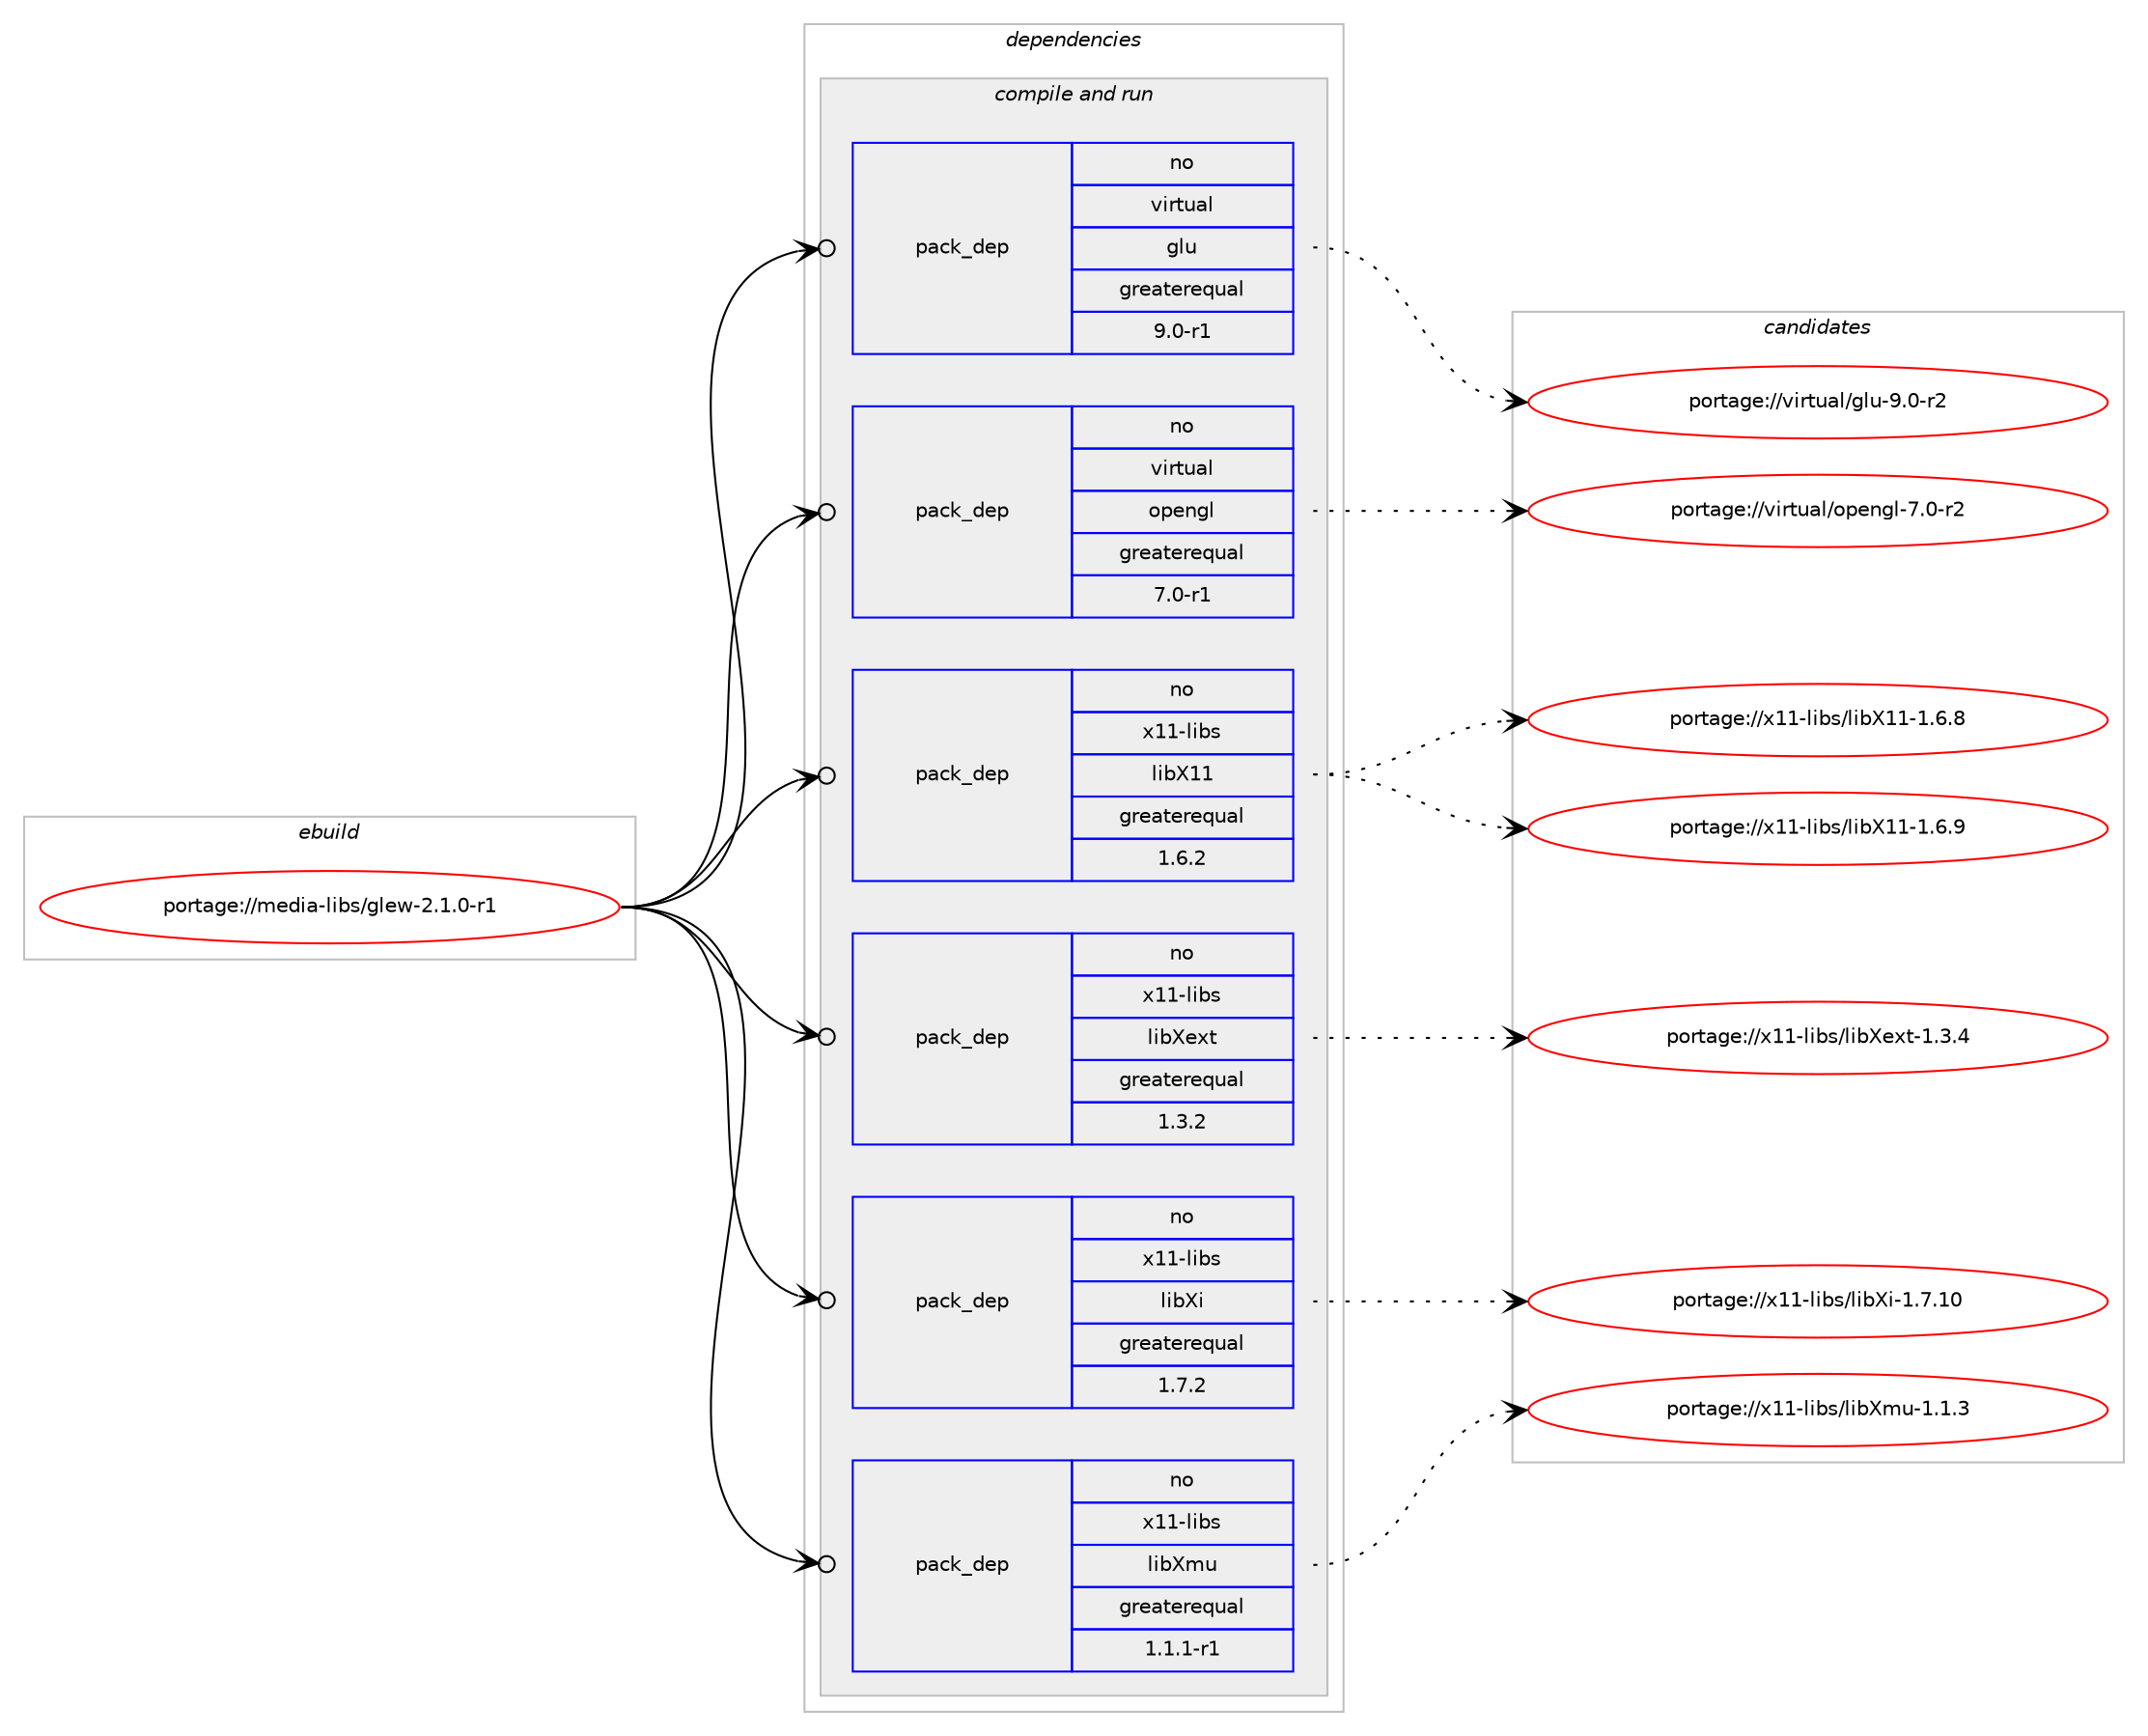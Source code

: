 digraph prolog {

# *************
# Graph options
# *************

newrank=true;
concentrate=true;
compound=true;
graph [rankdir=LR,fontname=Helvetica,fontsize=10,ranksep=1.5];#, ranksep=2.5, nodesep=0.2];
edge  [arrowhead=vee];
node  [fontname=Helvetica,fontsize=10];

# **********
# The ebuild
# **********

subgraph cluster_leftcol {
color=gray;
rank=same;
label=<<i>ebuild</i>>;
id [label="portage://media-libs/glew-2.1.0-r1", color=red, width=4, href="../media-libs/glew-2.1.0-r1.svg"];
}

# ****************
# The dependencies
# ****************

subgraph cluster_midcol {
color=gray;
label=<<i>dependencies</i>>;
subgraph cluster_compile {
fillcolor="#eeeeee";
style=filled;
label=<<i>compile</i>>;
}
subgraph cluster_compileandrun {
fillcolor="#eeeeee";
style=filled;
label=<<i>compile and run</i>>;
subgraph pack234153 {
dependency318915 [label=<<TABLE BORDER="0" CELLBORDER="1" CELLSPACING="0" CELLPADDING="4" WIDTH="220"><TR><TD ROWSPAN="6" CELLPADDING="30">pack_dep</TD></TR><TR><TD WIDTH="110">no</TD></TR><TR><TD>virtual</TD></TR><TR><TD>glu</TD></TR><TR><TD>greaterequal</TD></TR><TR><TD>9.0-r1</TD></TR></TABLE>>, shape=none, color=blue];
}
id:e -> dependency318915:w [weight=20,style="solid",arrowhead="odotvee"];
subgraph pack234154 {
dependency318916 [label=<<TABLE BORDER="0" CELLBORDER="1" CELLSPACING="0" CELLPADDING="4" WIDTH="220"><TR><TD ROWSPAN="6" CELLPADDING="30">pack_dep</TD></TR><TR><TD WIDTH="110">no</TD></TR><TR><TD>virtual</TD></TR><TR><TD>opengl</TD></TR><TR><TD>greaterequal</TD></TR><TR><TD>7.0-r1</TD></TR></TABLE>>, shape=none, color=blue];
}
id:e -> dependency318916:w [weight=20,style="solid",arrowhead="odotvee"];
subgraph pack234155 {
dependency318917 [label=<<TABLE BORDER="0" CELLBORDER="1" CELLSPACING="0" CELLPADDING="4" WIDTH="220"><TR><TD ROWSPAN="6" CELLPADDING="30">pack_dep</TD></TR><TR><TD WIDTH="110">no</TD></TR><TR><TD>x11-libs</TD></TR><TR><TD>libX11</TD></TR><TR><TD>greaterequal</TD></TR><TR><TD>1.6.2</TD></TR></TABLE>>, shape=none, color=blue];
}
id:e -> dependency318917:w [weight=20,style="solid",arrowhead="odotvee"];
subgraph pack234156 {
dependency318918 [label=<<TABLE BORDER="0" CELLBORDER="1" CELLSPACING="0" CELLPADDING="4" WIDTH="220"><TR><TD ROWSPAN="6" CELLPADDING="30">pack_dep</TD></TR><TR><TD WIDTH="110">no</TD></TR><TR><TD>x11-libs</TD></TR><TR><TD>libXext</TD></TR><TR><TD>greaterequal</TD></TR><TR><TD>1.3.2</TD></TR></TABLE>>, shape=none, color=blue];
}
id:e -> dependency318918:w [weight=20,style="solid",arrowhead="odotvee"];
subgraph pack234157 {
dependency318919 [label=<<TABLE BORDER="0" CELLBORDER="1" CELLSPACING="0" CELLPADDING="4" WIDTH="220"><TR><TD ROWSPAN="6" CELLPADDING="30">pack_dep</TD></TR><TR><TD WIDTH="110">no</TD></TR><TR><TD>x11-libs</TD></TR><TR><TD>libXi</TD></TR><TR><TD>greaterequal</TD></TR><TR><TD>1.7.2</TD></TR></TABLE>>, shape=none, color=blue];
}
id:e -> dependency318919:w [weight=20,style="solid",arrowhead="odotvee"];
subgraph pack234158 {
dependency318920 [label=<<TABLE BORDER="0" CELLBORDER="1" CELLSPACING="0" CELLPADDING="4" WIDTH="220"><TR><TD ROWSPAN="6" CELLPADDING="30">pack_dep</TD></TR><TR><TD WIDTH="110">no</TD></TR><TR><TD>x11-libs</TD></TR><TR><TD>libXmu</TD></TR><TR><TD>greaterequal</TD></TR><TR><TD>1.1.1-r1</TD></TR></TABLE>>, shape=none, color=blue];
}
id:e -> dependency318920:w [weight=20,style="solid",arrowhead="odotvee"];
}
subgraph cluster_run {
fillcolor="#eeeeee";
style=filled;
label=<<i>run</i>>;
}
}

# **************
# The candidates
# **************

subgraph cluster_choices {
rank=same;
color=gray;
label=<<i>candidates</i>>;

subgraph choice234153 {
color=black;
nodesep=1;
choiceportage1181051141161179710847103108117455746484511450 [label="portage://virtual/glu-9.0-r2", color=red, width=4,href="../virtual/glu-9.0-r2.svg"];
dependency318915:e -> choiceportage1181051141161179710847103108117455746484511450:w [style=dotted,weight="100"];
}
subgraph choice234154 {
color=black;
nodesep=1;
choiceportage1181051141161179710847111112101110103108455546484511450 [label="portage://virtual/opengl-7.0-r2", color=red, width=4,href="../virtual/opengl-7.0-r2.svg"];
dependency318916:e -> choiceportage1181051141161179710847111112101110103108455546484511450:w [style=dotted,weight="100"];
}
subgraph choice234155 {
color=black;
nodesep=1;
choiceportage120494945108105981154710810598884949454946544656 [label="portage://x11-libs/libX11-1.6.8", color=red, width=4,href="../x11-libs/libX11-1.6.8.svg"];
choiceportage120494945108105981154710810598884949454946544657 [label="portage://x11-libs/libX11-1.6.9", color=red, width=4,href="../x11-libs/libX11-1.6.9.svg"];
dependency318917:e -> choiceportage120494945108105981154710810598884949454946544656:w [style=dotted,weight="100"];
dependency318917:e -> choiceportage120494945108105981154710810598884949454946544657:w [style=dotted,weight="100"];
}
subgraph choice234156 {
color=black;
nodesep=1;
choiceportage12049494510810598115471081059888101120116454946514652 [label="portage://x11-libs/libXext-1.3.4", color=red, width=4,href="../x11-libs/libXext-1.3.4.svg"];
dependency318918:e -> choiceportage12049494510810598115471081059888101120116454946514652:w [style=dotted,weight="100"];
}
subgraph choice234157 {
color=black;
nodesep=1;
choiceportage1204949451081059811547108105988810545494655464948 [label="portage://x11-libs/libXi-1.7.10", color=red, width=4,href="../x11-libs/libXi-1.7.10.svg"];
dependency318919:e -> choiceportage1204949451081059811547108105988810545494655464948:w [style=dotted,weight="100"];
}
subgraph choice234158 {
color=black;
nodesep=1;
choiceportage12049494510810598115471081059888109117454946494651 [label="portage://x11-libs/libXmu-1.1.3", color=red, width=4,href="../x11-libs/libXmu-1.1.3.svg"];
dependency318920:e -> choiceportage12049494510810598115471081059888109117454946494651:w [style=dotted,weight="100"];
}
}

}
